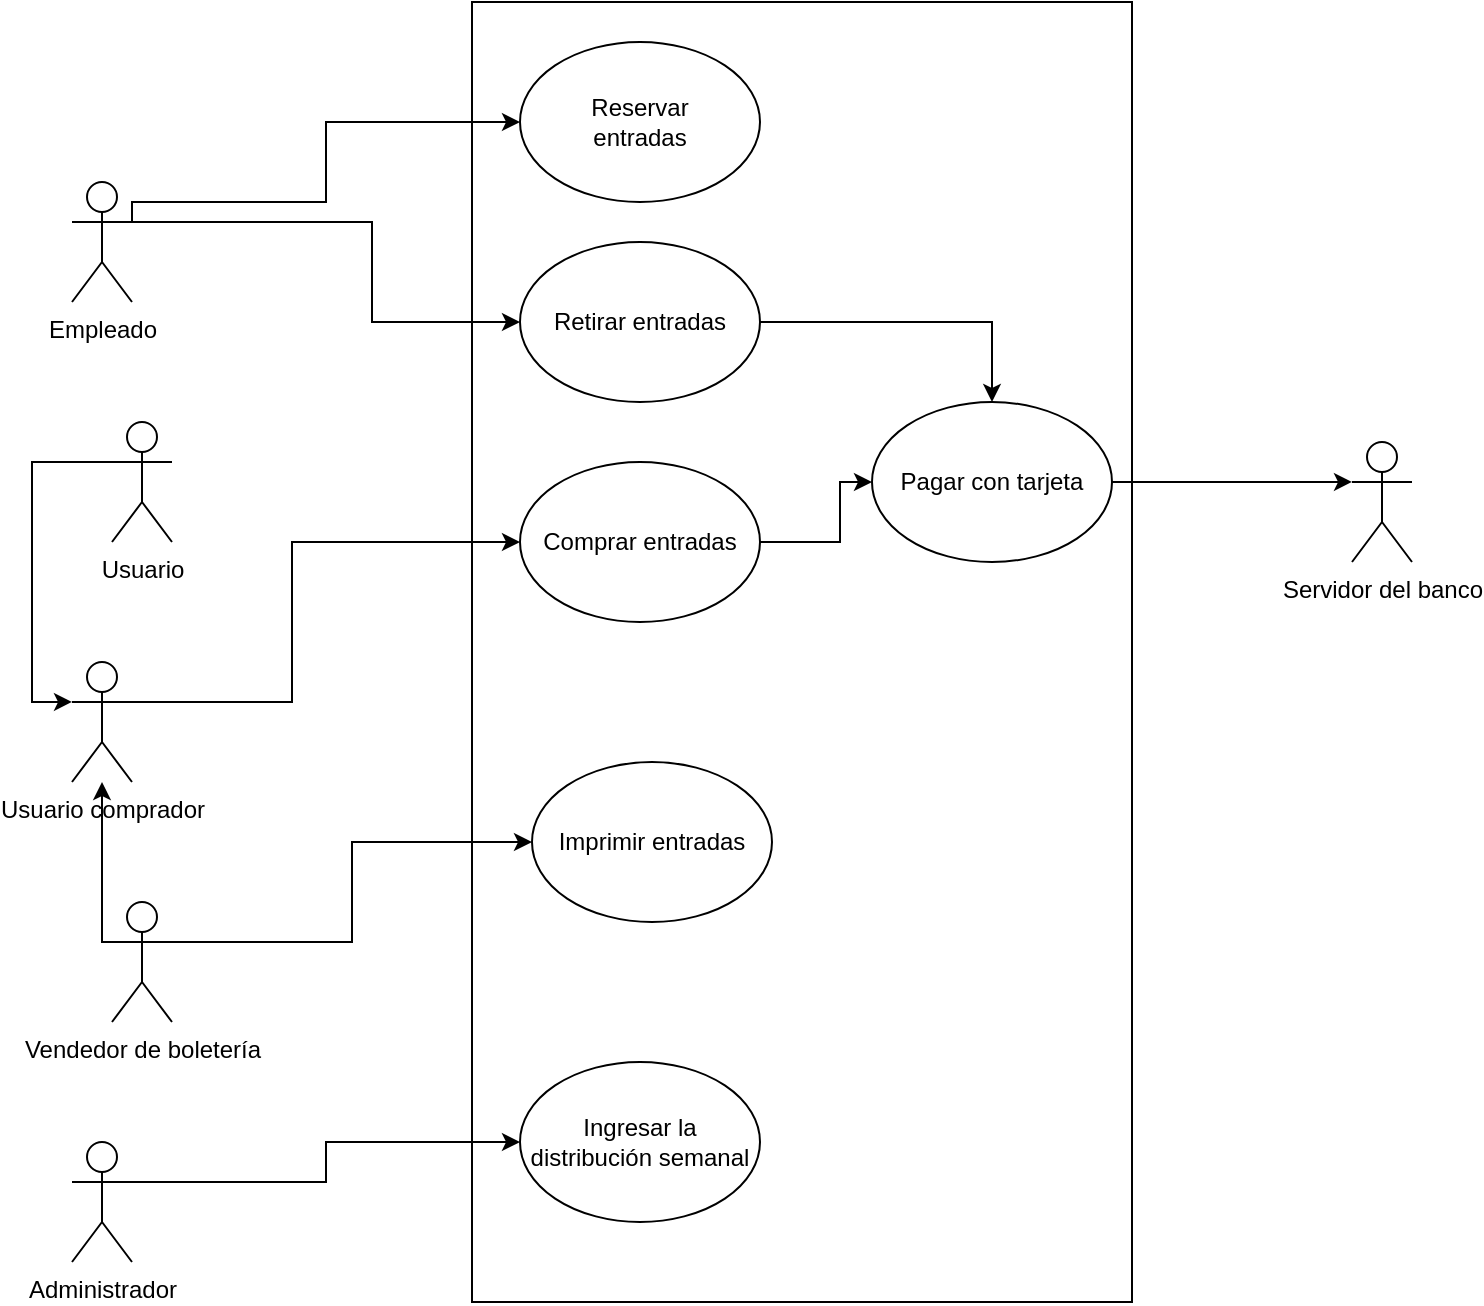 <mxfile version="21.8.1" type="device">
  <diagram name="Página-1" id="GG13hE9UgjsRcGbAu-po">
    <mxGraphModel dx="794" dy="456" grid="1" gridSize="10" guides="1" tooltips="1" connect="1" arrows="1" fold="1" page="1" pageScale="1" pageWidth="827" pageHeight="1169" math="0" shadow="0">
      <root>
        <mxCell id="0" />
        <mxCell id="1" parent="0" />
        <mxCell id="FFrikDQfRoBHkCyefThF-1" value="" style="rounded=0;whiteSpace=wrap;html=1;" vertex="1" parent="1">
          <mxGeometry x="270" y="380" width="330" height="650" as="geometry" />
        </mxCell>
        <mxCell id="FFrikDQfRoBHkCyefThF-3" style="edgeStyle=orthogonalEdgeStyle;rounded=0;orthogonalLoop=1;jettySize=auto;html=1;exitX=1;exitY=0.333;exitDx=0;exitDy=0;exitPerimeter=0;entryX=0;entryY=0.5;entryDx=0;entryDy=0;" edge="1" parent="1" source="FFrikDQfRoBHkCyefThF-22" target="FFrikDQfRoBHkCyefThF-13">
          <mxGeometry relative="1" as="geometry">
            <Array as="points">
              <mxPoint x="180" y="730" />
              <mxPoint x="180" y="650" />
            </Array>
          </mxGeometry>
        </mxCell>
        <mxCell id="FFrikDQfRoBHkCyefThF-39" style="edgeStyle=orthogonalEdgeStyle;rounded=0;orthogonalLoop=1;jettySize=auto;html=1;exitX=1;exitY=0.333;exitDx=0;exitDy=0;exitPerimeter=0;entryX=0;entryY=0.5;entryDx=0;entryDy=0;" edge="1" parent="1" source="FFrikDQfRoBHkCyefThF-5" target="FFrikDQfRoBHkCyefThF-38">
          <mxGeometry relative="1" as="geometry">
            <Array as="points">
              <mxPoint x="220" y="490" />
              <mxPoint x="220" y="540" />
            </Array>
          </mxGeometry>
        </mxCell>
        <mxCell id="FFrikDQfRoBHkCyefThF-41" style="edgeStyle=orthogonalEdgeStyle;rounded=0;orthogonalLoop=1;jettySize=auto;html=1;exitX=1;exitY=0.333;exitDx=0;exitDy=0;exitPerimeter=0;entryX=0;entryY=0.5;entryDx=0;entryDy=0;" edge="1" parent="1" source="FFrikDQfRoBHkCyefThF-5" target="FFrikDQfRoBHkCyefThF-9">
          <mxGeometry relative="1" as="geometry">
            <Array as="points">
              <mxPoint x="100" y="480" />
              <mxPoint x="197" y="480" />
              <mxPoint x="197" y="440" />
            </Array>
          </mxGeometry>
        </mxCell>
        <mxCell id="FFrikDQfRoBHkCyefThF-5" value="Empleado" style="shape=umlActor;verticalLabelPosition=bottom;verticalAlign=top;html=1;outlineConnect=0;rounded=0;" vertex="1" parent="1">
          <mxGeometry x="70" y="470" width="30" height="60" as="geometry" />
        </mxCell>
        <mxCell id="FFrikDQfRoBHkCyefThF-6" value="Servidor del banco" style="shape=umlActor;verticalLabelPosition=bottom;verticalAlign=top;html=1;outlineConnect=0;rounded=0;" vertex="1" parent="1">
          <mxGeometry x="710" y="600" width="30" height="60" as="geometry" />
        </mxCell>
        <mxCell id="FFrikDQfRoBHkCyefThF-8" value="Usuario" style="shape=umlActor;verticalLabelPosition=bottom;verticalAlign=top;html=1;outlineConnect=0;rounded=0;" vertex="1" parent="1">
          <mxGeometry x="90" y="590" width="30" height="60" as="geometry" />
        </mxCell>
        <mxCell id="FFrikDQfRoBHkCyefThF-9" value="" style="ellipse;whiteSpace=wrap;html=1;rounded=0;" vertex="1" parent="1">
          <mxGeometry x="294" y="400" width="120" height="80" as="geometry" />
        </mxCell>
        <mxCell id="FFrikDQfRoBHkCyefThF-10" value="Reservar entradas" style="text;html=1;strokeColor=none;fillColor=none;align=center;verticalAlign=middle;whiteSpace=wrap;rounded=0;" vertex="1" parent="1">
          <mxGeometry x="324" y="425" width="60" height="30" as="geometry" />
        </mxCell>
        <mxCell id="FFrikDQfRoBHkCyefThF-11" style="edgeStyle=orthogonalEdgeStyle;rounded=0;orthogonalLoop=1;jettySize=auto;html=1;exitX=1;exitY=0.5;exitDx=0;exitDy=0;entryX=0;entryY=0.5;entryDx=0;entryDy=0;" edge="1" parent="1" source="FFrikDQfRoBHkCyefThF-13" target="FFrikDQfRoBHkCyefThF-16">
          <mxGeometry relative="1" as="geometry">
            <Array as="points">
              <mxPoint x="454" y="650" />
              <mxPoint x="454" y="620" />
            </Array>
          </mxGeometry>
        </mxCell>
        <mxCell id="FFrikDQfRoBHkCyefThF-13" value="Comprar entradas" style="ellipse;whiteSpace=wrap;html=1;rounded=0;" vertex="1" parent="1">
          <mxGeometry x="294" y="610" width="120" height="80" as="geometry" />
        </mxCell>
        <mxCell id="FFrikDQfRoBHkCyefThF-15" style="edgeStyle=orthogonalEdgeStyle;rounded=0;orthogonalLoop=1;jettySize=auto;html=1;exitX=1;exitY=0.5;exitDx=0;exitDy=0;entryX=0;entryY=0.333;entryDx=0;entryDy=0;entryPerimeter=0;" edge="1" parent="1" source="FFrikDQfRoBHkCyefThF-16" target="FFrikDQfRoBHkCyefThF-6">
          <mxGeometry relative="1" as="geometry" />
        </mxCell>
        <mxCell id="FFrikDQfRoBHkCyefThF-16" value="Pagar con tarjeta" style="ellipse;whiteSpace=wrap;html=1;rounded=0;" vertex="1" parent="1">
          <mxGeometry x="470" y="580" width="120" height="80" as="geometry" />
        </mxCell>
        <mxCell id="FFrikDQfRoBHkCyefThF-28" style="edgeStyle=orthogonalEdgeStyle;rounded=0;orthogonalLoop=1;jettySize=auto;html=1;exitX=0;exitY=0.333;exitDx=0;exitDy=0;exitPerimeter=0;" edge="1" parent="1" source="FFrikDQfRoBHkCyefThF-18" target="FFrikDQfRoBHkCyefThF-22">
          <mxGeometry relative="1" as="geometry">
            <Array as="points">
              <mxPoint x="85" y="850" />
            </Array>
          </mxGeometry>
        </mxCell>
        <mxCell id="FFrikDQfRoBHkCyefThF-51" style="edgeStyle=orthogonalEdgeStyle;rounded=0;orthogonalLoop=1;jettySize=auto;html=1;exitX=1;exitY=0.333;exitDx=0;exitDy=0;exitPerimeter=0;entryX=0;entryY=0.5;entryDx=0;entryDy=0;" edge="1" parent="1" source="FFrikDQfRoBHkCyefThF-18" target="FFrikDQfRoBHkCyefThF-42">
          <mxGeometry relative="1" as="geometry" />
        </mxCell>
        <mxCell id="FFrikDQfRoBHkCyefThF-18" value="Vendedor de boletería" style="shape=umlActor;verticalLabelPosition=bottom;verticalAlign=top;html=1;outlineConnect=0;rounded=0;" vertex="1" parent="1">
          <mxGeometry x="90" y="830" width="30" height="60" as="geometry" />
        </mxCell>
        <mxCell id="FFrikDQfRoBHkCyefThF-22" value="Usuario comprador" style="shape=umlActor;verticalLabelPosition=bottom;verticalAlign=top;html=1;outlineConnect=0;rounded=0;" vertex="1" parent="1">
          <mxGeometry x="70" y="710" width="30" height="60" as="geometry" />
        </mxCell>
        <mxCell id="FFrikDQfRoBHkCyefThF-37" style="edgeStyle=orthogonalEdgeStyle;rounded=0;orthogonalLoop=1;jettySize=auto;html=1;exitX=0;exitY=0.333;exitDx=0;exitDy=0;exitPerimeter=0;entryX=0;entryY=0.333;entryDx=0;entryDy=0;entryPerimeter=0;" edge="1" parent="1" source="FFrikDQfRoBHkCyefThF-8" target="FFrikDQfRoBHkCyefThF-22">
          <mxGeometry relative="1" as="geometry" />
        </mxCell>
        <mxCell id="FFrikDQfRoBHkCyefThF-50" style="edgeStyle=orthogonalEdgeStyle;rounded=0;orthogonalLoop=1;jettySize=auto;html=1;exitX=1;exitY=0.5;exitDx=0;exitDy=0;entryX=0.5;entryY=0;entryDx=0;entryDy=0;" edge="1" parent="1" source="FFrikDQfRoBHkCyefThF-38" target="FFrikDQfRoBHkCyefThF-16">
          <mxGeometry relative="1" as="geometry" />
        </mxCell>
        <mxCell id="FFrikDQfRoBHkCyefThF-38" value="Retirar entradas" style="ellipse;whiteSpace=wrap;html=1;rounded=0;" vertex="1" parent="1">
          <mxGeometry x="294" y="500" width="120" height="80" as="geometry" />
        </mxCell>
        <mxCell id="FFrikDQfRoBHkCyefThF-42" value="Imprimir entradas" style="ellipse;whiteSpace=wrap;html=1;rounded=0;" vertex="1" parent="1">
          <mxGeometry x="300" y="760" width="120" height="80" as="geometry" />
        </mxCell>
        <mxCell id="FFrikDQfRoBHkCyefThF-46" style="edgeStyle=orthogonalEdgeStyle;rounded=0;orthogonalLoop=1;jettySize=auto;html=1;exitX=1;exitY=0.333;exitDx=0;exitDy=0;exitPerimeter=0;entryX=0;entryY=0.5;entryDx=0;entryDy=0;" edge="1" parent="1" source="FFrikDQfRoBHkCyefThF-44" target="FFrikDQfRoBHkCyefThF-45">
          <mxGeometry relative="1" as="geometry" />
        </mxCell>
        <mxCell id="FFrikDQfRoBHkCyefThF-44" value="Administrador" style="shape=umlActor;verticalLabelPosition=bottom;verticalAlign=top;html=1;outlineConnect=0;rounded=0;" vertex="1" parent="1">
          <mxGeometry x="70" y="950" width="30" height="60" as="geometry" />
        </mxCell>
        <mxCell id="FFrikDQfRoBHkCyefThF-45" value="Ingresar la distribución semanal" style="ellipse;whiteSpace=wrap;html=1;rounded=0;" vertex="1" parent="1">
          <mxGeometry x="294" y="910" width="120" height="80" as="geometry" />
        </mxCell>
      </root>
    </mxGraphModel>
  </diagram>
</mxfile>
